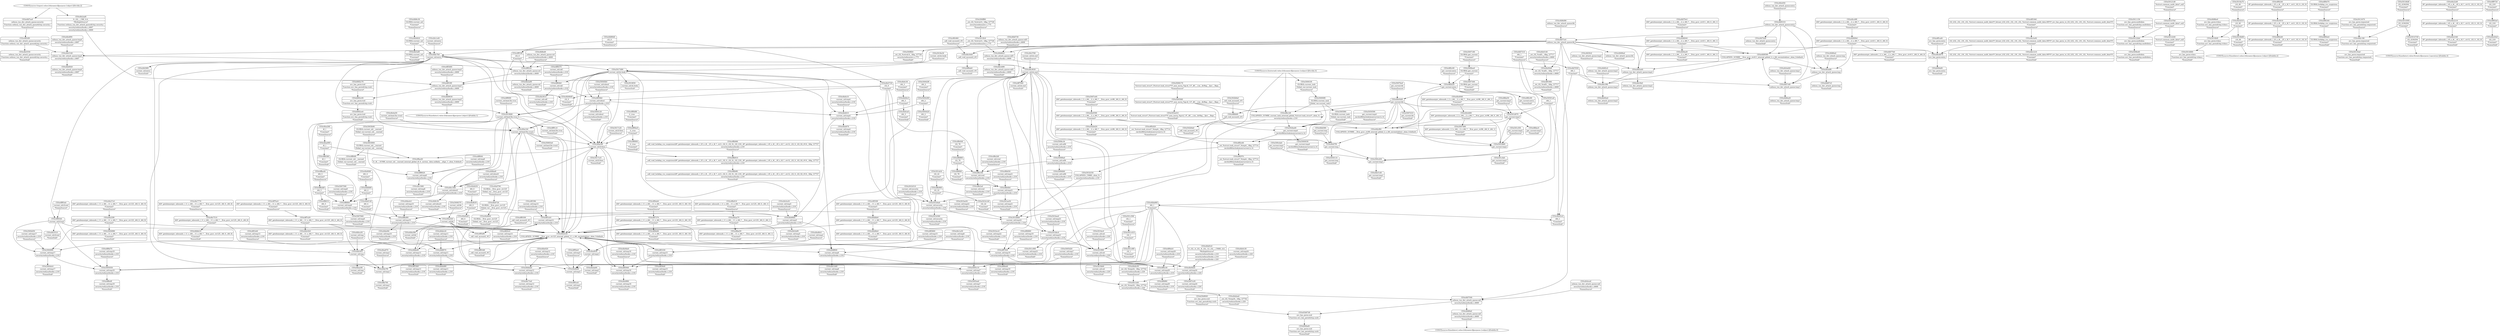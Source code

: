 digraph {
	CE0x6692ce0 [shape=record,shape=Mrecord,label="{CE0x6692ce0|avc_has_perm:tsid|Function::avc_has_perm&Arg::tsid::|*SummSink*}"]
	CE0x50147b0 [shape=record,shape=Mrecord,label="{CE0x50147b0|%struct.common_audit_data*_null|*Constant*}"]
	CE0x5006db0 [shape=record,shape=Mrecord,label="{CE0x5006db0|current_sid:call4|security/selinux/hooks.c,218|*SummSink*}"]
	CE0x4ff2e40 [shape=record,shape=Mrecord,label="{CE0x4ff2e40|_ret_%struct.task_struct*_%tmp4,_!dbg_!27714|./arch/x86/include/asm/current.h,14}"]
	CE0x5005f60 [shape=record,shape=Mrecord,label="{CE0x5005f60|GLOBAL:current_task|Global_var:current_task|*SummSink*}"]
	CE0x4fdcf60 [shape=record,shape=Mrecord,label="{CE0x4fdcf60|COLLAPSED:_GCMRE___llvm_gcov_ctr98_internal_global_2_x_i64_zeroinitializer:_elem_0:default:}"]
	CE0x4ff1660 [shape=record,shape=Mrecord,label="{CE0x4ff1660|_ret_i32_%call1,_!dbg_!27717|security/selinux/hooks.c,4669|*SummSink*}"]
	CE0x4fed8c0 [shape=record,shape=Mrecord,label="{CE0x4fed8c0|current_sid:tmp2|*SummSource*}"]
	CE0x4fe03c0 [shape=record,shape=Mrecord,label="{CE0x4fe03c0|i64_1|*Constant*|*SummSink*}"]
	CE0x4fdd6c0 [shape=record,shape=Mrecord,label="{CE0x4fdd6c0|selinux_tun_dev_attach_queue:call1|security/selinux/hooks.c,4669}"]
	CE0x5006370 [shape=record,shape=Mrecord,label="{CE0x5006370|current_sid:bb|*SummSource*}"]
	CE0x4fde020 [shape=record,shape=Mrecord,label="{CE0x4fde020|current_sid:tmp12|security/selinux/hooks.c,218|*SummSource*}"]
	CE0x4ffaa50 [shape=record,shape=Mrecord,label="{CE0x4ffaa50|i64*_getelementptr_inbounds_(_11_x_i64_,_11_x_i64_*___llvm_gcov_ctr125,_i64_0,_i64_1)|*Constant*|*SummSink*}"]
	CE0x5007480 [shape=record,shape=Mrecord,label="{CE0x5007480|i64*_getelementptr_inbounds_(_2_x_i64_,_2_x_i64_*___llvm_gcov_ctr98,_i64_0,_i64_1)|*Constant*|*SummSink*}"]
	CE0x5018fd0 [shape=record,shape=Mrecord,label="{CE0x5018fd0|current_sid:land.lhs.true}"]
	CE0x501bbc0 [shape=record,shape=Mrecord,label="{CE0x501bbc0|current_sid:tmp23|security/selinux/hooks.c,218}"]
	CE0x50121d0 [shape=record,shape=Mrecord,label="{CE0x50121d0|%struct.common_audit_data*_null|*Constant*|*SummSource*}"]
	CE0x4fe25f0 [shape=record,shape=Mrecord,label="{CE0x4fe25f0|i64*_getelementptr_inbounds_(_11_x_i64_,_11_x_i64_*___llvm_gcov_ctr125,_i64_0,_i64_9)|*Constant*}"]
	CE0x4feb870 [shape=record,shape=Mrecord,label="{CE0x4feb870|current_sid:tmp4|security/selinux/hooks.c,218|*SummSink*}"]
	CE0x4fe5720 [shape=record,shape=Mrecord,label="{CE0x4fe5720|i32_0|*Constant*}"]
	"CONST[source:0(mediator),value:2(dynamic)][purpose:{object}][SnkIdx:2]"
	CE0x4fff220 [shape=record,shape=Mrecord,label="{CE0x4fff220|selinux_tun_dev_attach_queue:sid|security/selinux/hooks.c,4669}"]
	CE0x4ff1030 [shape=record,shape=Mrecord,label="{CE0x4ff1030|current_sid:tmp15|security/selinux/hooks.c,218}"]
	CE0x4ff4f60 [shape=record,shape=Mrecord,label="{CE0x4ff4f60|current_sid:tmp20|security/selinux/hooks.c,218|*SummSink*}"]
	CE0x4ff0300 [shape=record,shape=Mrecord,label="{CE0x4ff0300|_call_void_mcount()_#3|*SummSource*}"]
	CE0x4fe1680 [shape=record,shape=Mrecord,label="{CE0x4fe1680|current_sid:tmp8|security/selinux/hooks.c,218|*SummSink*}"]
	CE0x4ff1f90 [shape=record,shape=Mrecord,label="{CE0x4ff1f90|current_sid:tmp14|security/selinux/hooks.c,218|*SummSource*}"]
	CE0x501cfa0 [shape=record,shape=Mrecord,label="{CE0x501cfa0|get_current:tmp2|*SummSink*}"]
	CE0x4ffe040 [shape=record,shape=Mrecord,label="{CE0x4ffe040|i32_78|*Constant*|*SummSource*}"]
	CE0x4ff42d0 [shape=record,shape=Mrecord,label="{CE0x4ff42d0|i8*_getelementptr_inbounds_(_25_x_i8_,_25_x_i8_*_.str3,_i32_0,_i32_0)|*Constant*|*SummSink*}"]
	CE0x501d070 [shape=record,shape=Mrecord,label="{CE0x501d070|get_current:tmp3}"]
	CE0x4ff2b20 [shape=record,shape=Mrecord,label="{CE0x4ff2b20|get_current:entry}"]
	CE0x4fe3ef0 [shape=record,shape=Mrecord,label="{CE0x4fe3ef0|GLOBAL:current_sid|*Constant*|*SummSink*}"]
	CE0x4fd9580 [shape=record,shape=Mrecord,label="{CE0x4fd9580|COLLAPSED:_GCMRE___llvm_gcov_ctr411_internal_global_2_x_i64_zeroinitializer:_elem_0:default:}"]
	CE0x4ff1b40 [shape=record,shape=Mrecord,label="{CE0x4ff1b40|current_sid:tmp13|security/selinux/hooks.c,218|*SummSource*}"]
	CE0x4ff6ef0 [shape=record,shape=Mrecord,label="{CE0x4ff6ef0|current_sid:tmp18|security/selinux/hooks.c,218|*SummSink*}"]
	CE0x4fe66b0 [shape=record,shape=Mrecord,label="{CE0x4fe66b0|current_sid:tmp5|security/selinux/hooks.c,218}"]
	CE0x4ff4240 [shape=record,shape=Mrecord,label="{CE0x4ff4240|i8*_getelementptr_inbounds_(_25_x_i8_,_25_x_i8_*_.str3,_i32_0,_i32_0)|*Constant*|*SummSource*}"]
	CE0x4ffda50 [shape=record,shape=Mrecord,label="{CE0x4ffda50|get_current:tmp3|*SummSource*}"]
	CE0x4ff44e0 [shape=record,shape=Mrecord,label="{CE0x4ff44e0|GLOBAL:lockdep_rcu_suspicious|*Constant*|*SummSink*}"]
	CE0x4ffbdd0 [shape=record,shape=Mrecord,label="{CE0x4ffbdd0|i64_5|*Constant*}"]
	CE0x4fe92a0 [shape=record,shape=Mrecord,label="{CE0x4fe92a0|selinux_tun_dev_attach_queue:tmp3|*SummSink*}"]
	CE0x5013470 [shape=record,shape=Mrecord,label="{CE0x5013470|avc_has_perm:requested|Function::avc_has_perm&Arg::requested::|*SummSource*}"]
	CE0x4ff5be0 [shape=record,shape=Mrecord,label="{CE0x4ff5be0|current_sid:tmp3|*SummSource*}"]
	CE0x501b580 [shape=record,shape=Mrecord,label="{CE0x501b580|current_sid:security|security/selinux/hooks.c,218|*SummSink*}"]
	CE0x5003b90 [shape=record,shape=Mrecord,label="{CE0x5003b90|GLOBAL:current_sid.__warned|Global_var:current_sid.__warned|*SummSource*}"]
	CE0x4fd90b0 [shape=record,shape=Mrecord,label="{CE0x4fd90b0|i64*_getelementptr_inbounds_(_2_x_i64_,_2_x_i64_*___llvm_gcov_ctr411,_i64_0,_i64_0)|*Constant*}"]
	CE0x4ff35f0 [shape=record,shape=Mrecord,label="{CE0x4ff35f0|i64*_getelementptr_inbounds_(_11_x_i64_,_11_x_i64_*___llvm_gcov_ctr125,_i64_0,_i64_8)|*Constant*|*SummSource*}"]
	CE0x4ff7370 [shape=record,shape=Mrecord,label="{CE0x4ff7370|i64*_getelementptr_inbounds_(_11_x_i64_,_11_x_i64_*___llvm_gcov_ctr125,_i64_0,_i64_10)|*Constant*}"]
	CE0x4ff4ab0 [shape=record,shape=Mrecord,label="{CE0x4ff4ab0|i64*_getelementptr_inbounds_(_11_x_i64_,_11_x_i64_*___llvm_gcov_ctr125,_i64_0,_i64_10)|*Constant*|*SummSource*}"]
	CE0x4ff3460 [shape=record,shape=Mrecord,label="{CE0x4ff3460|selinux_tun_dev_attach_queue:tmp5|security/selinux/hooks.c,4669|*SummSource*}"]
	CE0x4ff93a0 [shape=record,shape=Mrecord,label="{CE0x4ff93a0|current_sid:if.end|*SummSource*}"]
	CE0x500cda0 [shape=record,shape=Mrecord,label="{CE0x500cda0|get_current:tmp1|*SummSource*}"]
	CE0x501c6f0 [shape=record,shape=Mrecord,label="{CE0x501c6f0|i32_1|*Constant*|*SummSink*}"]
	CE0x4ffe830 [shape=record,shape=Mrecord,label="{CE0x4ffe830|current_sid:tmp21|security/selinux/hooks.c,218|*SummSource*}"]
	CE0x4ffb910 [shape=record,shape=Mrecord,label="{CE0x4ffb910|_call_void_lockdep_rcu_suspicious(i8*_getelementptr_inbounds_(_25_x_i8_,_25_x_i8_*_.str3,_i32_0,_i32_0),_i32_218,_i8*_getelementptr_inbounds_(_45_x_i8_,_45_x_i8_*_.str12,_i32_0,_i32_0))_#10,_!dbg_!27727|security/selinux/hooks.c,218}"]
	CE0x502b420 [shape=record,shape=Mrecord,label="{CE0x502b420|i64*_getelementptr_inbounds_(_2_x_i64_,_2_x_i64_*___llvm_gcov_ctr98,_i64_0,_i64_0)|*Constant*|*SummSink*}"]
	CE0x4fe7510 [shape=record,shape=Mrecord,label="{CE0x4fe7510|i64*_getelementptr_inbounds_(_11_x_i64_,_11_x_i64_*___llvm_gcov_ctr125,_i64_0,_i64_6)|*Constant*}"]
	CE0x502b9a0 [shape=record,shape=Mrecord,label="{CE0x502b9a0|_call_void_mcount()_#3|*SummSink*}"]
	CE0x500ff90 [shape=record,shape=Mrecord,label="{CE0x500ff90|_ret_i32_%retval.0,_!dbg_!27728|security/selinux/avc.c,775|*SummSource*}"]
	CE0x50146d0 [shape=record,shape=Mrecord,label="{CE0x50146d0|i32_4194304|*Constant*|*SummSource*}"]
	CE0x4fe6140 [shape=record,shape=Mrecord,label="{CE0x4fe6140|i64_4|*Constant*|*SummSink*}"]
	CE0x4ff4dc0 [shape=record,shape=Mrecord,label="{CE0x4ff4dc0|current_sid:tmp20|security/selinux/hooks.c,218|*SummSource*}"]
	CE0x4fdc9c0 [shape=record,shape=Mrecord,label="{CE0x4fdc9c0|current_sid:tmp}"]
	CE0x4fdedc0 [shape=record,shape=Mrecord,label="{CE0x4fdedc0|current_sid:tmp10|security/selinux/hooks.c,218|*SummSource*}"]
	CE0x500cd30 [shape=record,shape=Mrecord,label="{CE0x500cd30|get_current:tmp1}"]
	CE0x501c060 [shape=record,shape=Mrecord,label="{CE0x501c060|current_sid:tmp23|security/selinux/hooks.c,218|*SummSink*}"]
	CE0x4ff24f0 [shape=record,shape=Mrecord,label="{CE0x4ff24f0|selinux_tun_dev_attach_queue:security|Function::selinux_tun_dev_attach_queue&Arg::security::}"]
	CE0x4ffe3a0 [shape=record,shape=Mrecord,label="{CE0x4ffe3a0|current_sid:cred|security/selinux/hooks.c,218|*SummSink*}"]
	CE0x6f4fad0 [shape=record,shape=Mrecord,label="{CE0x6f4fad0|avc_has_perm:ssid|Function::avc_has_perm&Arg::ssid::|*SummSink*}"]
	CE0x4fd4a20 [shape=record,shape=Mrecord,label="{CE0x4fd4a20|i64*_getelementptr_inbounds_(_2_x_i64_,_2_x_i64_*___llvm_gcov_ctr411,_i64_0,_i64_1)|*Constant*|*SummSink*}"]
	CE0x4fe3630 [shape=record,shape=Mrecord,label="{CE0x4fe3630|current_sid:do.end}"]
	CE0x501afc0 [shape=record,shape=Mrecord,label="{CE0x501afc0|i32_22|*Constant*|*SummSource*}"]
	CE0x4ffbf10 [shape=record,shape=Mrecord,label="{CE0x4ffbf10|i64_5|*Constant*|*SummSink*}"]
	CE0x4ff1a40 [shape=record,shape=Mrecord,label="{CE0x4ff1a40|avc_has_perm:entry|*SummSource*}"]
	CE0x4fd7ee0 [shape=record,shape=Mrecord,label="{CE0x4fd7ee0|selinux_tun_dev_attach_queue:security|Function::selinux_tun_dev_attach_queue&Arg::security::|*SummSource*}"]
	CE0x4fcbca0 [shape=record,shape=Mrecord,label="{CE0x4fcbca0|selinux_tun_dev_attach_queue:call|security/selinux/hooks.c,4669|*SummSource*}"]
	CE0x4ffe960 [shape=record,shape=Mrecord,label="{CE0x4ffe960|i32_22|*Constant*}"]
	CE0x4fe1e40 [shape=record,shape=Mrecord,label="{CE0x4fe1e40|current_sid:entry|*SummSource*}"]
	CE0x500fe40 [shape=record,shape=Mrecord,label="{CE0x500fe40|avc_has_perm:auditdata|Function::avc_has_perm&Arg::auditdata::|*SummSink*}"]
	CE0x5004980 [shape=record,shape=Mrecord,label="{CE0x5004980|i64*_getelementptr_inbounds_(_11_x_i64_,_11_x_i64_*___llvm_gcov_ctr125,_i64_0,_i64_9)|*Constant*|*SummSink*}"]
	CE0x4fdfad0 [shape=record,shape=Mrecord,label="{CE0x4fdfad0|current_sid:tobool1|security/selinux/hooks.c,218|*SummSource*}"]
	CE0x501b8d0 [shape=record,shape=Mrecord,label="{CE0x501b8d0|current_sid:tmp22|security/selinux/hooks.c,218}"]
	CE0x5007660 [shape=record,shape=Mrecord,label="{CE0x5007660|current_sid:tmp9|security/selinux/hooks.c,218|*SummSink*}"]
	CE0x501c410 [shape=record,shape=Mrecord,label="{CE0x501c410|i32_1|*Constant*}"]
	CE0x4fd5310 [shape=record,shape=Mrecord,label="{CE0x4fd5310|selinux_tun_dev_attach_queue:entry}"]
	CE0x5004dc0 [shape=record,shape=Mrecord,label="{CE0x5004dc0|current_sid:tmp17|security/selinux/hooks.c,218|*SummSink*}"]
	CE0x4ff1dc0 [shape=record,shape=Mrecord,label="{CE0x4ff1dc0|current_sid:tmp14|security/selinux/hooks.c,218}"]
	CE0x63b87d0 [shape=record,shape=Mrecord,label="{CE0x63b87d0|avc_has_perm:ssid|Function::avc_has_perm&Arg::ssid::}"]
	CE0x4ff7940 [shape=record,shape=Mrecord,label="{CE0x4ff7940|current_sid:do.end|*SummSink*}"]
	CE0x4fe5d10 [shape=record,shape=Mrecord,label="{CE0x4fe5d10|i16_49|*Constant*}"]
	CE0x50135a0 [shape=record,shape=Mrecord,label="{CE0x50135a0|avc_has_perm:requested|Function::avc_has_perm&Arg::requested::|*SummSink*}"]
	CE0x501ae50 [shape=record,shape=Mrecord,label="{CE0x501ae50|current_sid:tmp21|security/selinux/hooks.c,218|*SummSink*}"]
	CE0x4fda1b0 [shape=record,shape=Mrecord,label="{CE0x4fda1b0|current_sid:land.lhs.true2}"]
	CE0x4fe7770 [shape=record,shape=Mrecord,label="{CE0x4fe7770|i64*_getelementptr_inbounds_(_11_x_i64_,_11_x_i64_*___llvm_gcov_ctr125,_i64_0,_i64_6)|*Constant*|*SummSource*}"]
	CE0x4feda90 [shape=record,shape=Mrecord,label="{CE0x4feda90|current_sid:tmp2|*SummSink*}"]
	CE0x4fefbc0 [shape=record,shape=Mrecord,label="{CE0x4fefbc0|i64_3|*Constant*}"]
	CE0x4ff03d0 [shape=record,shape=Mrecord,label="{CE0x4ff03d0|_call_void_mcount()_#3|*SummSink*}"]
	CE0x4fd8be0 [shape=record,shape=Mrecord,label="{CE0x4fd8be0|avc_has_perm:tclass|Function::avc_has_perm&Arg::tclass::|*SummSource*}"]
	CE0x4fdbef0 [shape=record,shape=Mrecord,label="{CE0x4fdbef0|current_sid:tmp13|security/selinux/hooks.c,218}"]
	CE0x4fe64d0 [shape=record,shape=Mrecord,label="{CE0x4fe64d0|i64_0|*Constant*|*SummSink*}"]
	CE0x5007d10 [shape=record,shape=Mrecord,label="{CE0x5007d10|get_current:bb|*SummSink*}"]
	CE0x4fe6e30 [shape=record,shape=Mrecord,label="{CE0x4fe6e30|_ret_i32_%tmp24,_!dbg_!27742|security/selinux/hooks.c,220|*SummSource*}"]
	CE0x4fd6040 [shape=record,shape=Mrecord,label="{CE0x4fd6040|i64*_getelementptr_inbounds_(_2_x_i64_,_2_x_i64_*___llvm_gcov_ctr411,_i64_0,_i64_1)|*Constant*}"]
	CE0x4fda860 [shape=record,shape=Mrecord,label="{CE0x4fda860|i64_1|*Constant*}"]
	CE0x4ff1940 [shape=record,shape=Mrecord,label="{CE0x4ff1940|i32_(i32,_i32,_i16,_i32,_%struct.common_audit_data*)*_bitcast_(i32_(i32,_i32,_i16,_i32,_%struct.common_audit_data.495*)*_avc_has_perm_to_i32_(i32,_i32,_i16,_i32,_%struct.common_audit_data*)*)|*Constant*|*SummSource*}"]
	CE0x5006c30 [shape=record,shape=Mrecord,label="{CE0x5006c30|current_sid:call4|security/selinux/hooks.c,218|*SummSource*}"]
	CE0x4fe9de0 [shape=record,shape=Mrecord,label="{CE0x4fe9de0|current_sid:tmp16|security/selinux/hooks.c,218|*SummSource*}"]
	CE0x4feaa70 [shape=record,shape=Mrecord,label="{CE0x4feaa70|i64*_getelementptr_inbounds_(_11_x_i64_,_11_x_i64_*___llvm_gcov_ctr125,_i64_0,_i64_1)|*Constant*}"]
	CE0x4fe2340 [shape=record,shape=Mrecord,label="{CE0x4fe2340|i8*_getelementptr_inbounds_(_45_x_i8_,_45_x_i8_*_.str12,_i32_0,_i32_0)|*Constant*|*SummSink*}"]
	CE0x4fe2a60 [shape=record,shape=Mrecord,label="{CE0x4fe2a60|selinux_tun_dev_attach_queue:sid|security/selinux/hooks.c,4669|*SummSink*}"]
	CE0x4fe4f00 [shape=record,shape=Mrecord,label="{CE0x4fe4f00|selinux_tun_dev_attach_queue:tmp4|security/selinux/hooks.c,4667|*SummSource*}"]
	CE0x4fd48d0 [shape=record,shape=Mrecord,label="{CE0x4fd48d0|i32_0|*Constant*|*SummSink*}"]
	CE0x4ff7020 [shape=record,shape=Mrecord,label="{CE0x4ff7020|current_sid:tmp19|security/selinux/hooks.c,218}"]
	CE0x5050110 [shape=record,shape=Mrecord,label="{CE0x5050110|get_current:tmp|*SummSink*}"]
	CE0x4ff92b0 [shape=record,shape=Mrecord,label="{CE0x4ff92b0|current_sid:if.end}"]
	CE0x4ffe6b0 [shape=record,shape=Mrecord,label="{CE0x4ffe6b0|current_sid:tmp21|security/selinux/hooks.c,218}"]
	CE0x4ff2c00 [shape=record,shape=Mrecord,label="{CE0x4ff2c00|get_current:entry|*SummSource*}"]
	CE0x4fe22d0 [shape=record,shape=Mrecord,label="{CE0x4fe22d0|i8*_getelementptr_inbounds_(_45_x_i8_,_45_x_i8_*_.str12,_i32_0,_i32_0)|*Constant*|*SummSource*}"]
	CE0x4ff5df0 [shape=record,shape=Mrecord,label="{CE0x4ff5df0|_call_void_mcount()_#3}"]
	CE0x501b330 [shape=record,shape=Mrecord,label="{CE0x501b330|COLLAPSED:_CMRE:_elem_0::|security/selinux/hooks.c,218}"]
	CE0x4fe9f60 [shape=record,shape=Mrecord,label="{CE0x4fe9f60|current_sid:tmp16|security/selinux/hooks.c,218|*SummSink*}"]
	CE0x5017d90 [shape=record,shape=Mrecord,label="{CE0x5017d90|current_sid:do.body}"]
	CE0x5007300 [shape=record,shape=Mrecord,label="{CE0x5007300|GLOBAL:get_current|*Constant*|*SummSink*}"]
	CE0x502b8a0 [shape=record,shape=Mrecord,label="{CE0x502b8a0|_call_void_mcount()_#3|*SummSource*}"]
	CE0x4fe20e0 [shape=record,shape=Mrecord,label="{CE0x4fe20e0|i32_218|*Constant*|*SummSink*}"]
	CE0x4ff4860 [shape=record,shape=Mrecord,label="{CE0x4ff4860|current_sid:tmp19|security/selinux/hooks.c,218|*SummSource*}"]
	CE0x50000f0 [shape=record,shape=Mrecord,label="{CE0x50000f0|GLOBAL:current_task|Global_var:current_task}"]
	CE0x5000030 [shape=record,shape=Mrecord,label="{CE0x5000030|get_current:tmp4|./arch/x86/include/asm/current.h,14|*SummSink*}"]
	CE0x5004420 [shape=record,shape=Mrecord,label="{CE0x5004420|i64_2|*Constant*|*SummSink*}"]
	CE0x4fea260 [shape=record,shape=Mrecord,label="{CE0x4fea260|i8_1|*Constant*|*SummSource*}"]
	CE0x4ffb980 [shape=record,shape=Mrecord,label="{CE0x4ffb980|_call_void_lockdep_rcu_suspicious(i8*_getelementptr_inbounds_(_25_x_i8_,_25_x_i8_*_.str3,_i32_0,_i32_0),_i32_218,_i8*_getelementptr_inbounds_(_45_x_i8_,_45_x_i8_*_.str12,_i32_0,_i32_0))_#10,_!dbg_!27727|security/selinux/hooks.c,218|*SummSource*}"]
	CE0x4ffe1d0 [shape=record,shape=Mrecord,label="{CE0x4ffe1d0|COLLAPSED:_GCMRE_current_task_external_global_%struct.task_struct*:_elem_0::|security/selinux/hooks.c,218}"]
	CE0x4ff7bc0 [shape=record,shape=Mrecord,label="{CE0x4ff7bc0|i64*_getelementptr_inbounds_(_11_x_i64_,_11_x_i64_*___llvm_gcov_ctr125,_i64_0,_i64_0)|*Constant*|*SummSource*}"]
	CE0x4fd99a0 [shape=record,shape=Mrecord,label="{CE0x4fd99a0|selinux_tun_dev_attach_queue:bb|*SummSink*}"]
	CE0x5005d20 [shape=record,shape=Mrecord,label="{CE0x5005d20|current_sid:tmp7|security/selinux/hooks.c,218|*SummSource*}"]
	CE0x4fd7c80 [shape=record,shape=Mrecord,label="{CE0x4fd7c80|selinux_tun_dev_attach_queue:tmp1}"]
	CE0x4fe04d0 [shape=record,shape=Mrecord,label="{CE0x4fe04d0|get_current:bb}"]
	CE0x4fff180 [shape=record,shape=Mrecord,label="{CE0x4fff180|i32_0|*Constant*}"]
	CE0x4fe6920 [shape=record,shape=Mrecord,label="{CE0x4fe6920|selinux_tun_dev_attach_queue:tmp4|security/selinux/hooks.c,4667|*SummSink*}"]
	CE0x6692c00 [shape=record,shape=Mrecord,label="{CE0x6692c00|avc_has_perm:tsid|Function::avc_has_perm&Arg::tsid::}"]
	CE0x4fe0c30 [shape=record,shape=Mrecord,label="{CE0x4fe0c30|current_sid:tmp24|security/selinux/hooks.c,220|*SummSource*}"]
	CE0x4fe1a30 [shape=record,shape=Mrecord,label="{CE0x4fe1a30|current_sid:tmp6|security/selinux/hooks.c,218|*SummSource*}"]
	CE0x4fe3440 [shape=record,shape=Mrecord,label="{CE0x4fe3440|_call_void_mcount()_#3}"]
	CE0x5004120 [shape=record,shape=Mrecord,label="{CE0x5004120|current_sid:tobool|security/selinux/hooks.c,218|*SummSink*}"]
	CE0x4febb50 [shape=record,shape=Mrecord,label="{CE0x4febb50|i64_0|*Constant*|*SummSource*}"]
	"CONST[source:1(input),value:2(dynamic)][purpose:{object}][SrcIdx:2]"
	CE0x4ff4b60 [shape=record,shape=Mrecord,label="{CE0x4ff4b60|i64*_getelementptr_inbounds_(_11_x_i64_,_11_x_i64_*___llvm_gcov_ctr125,_i64_0,_i64_10)|*Constant*|*SummSink*}"]
	CE0x5005050 [shape=record,shape=Mrecord,label="{CE0x5005050|current_sid:tmp18|security/selinux/hooks.c,218}"]
	CE0x4fe0b40 [shape=record,shape=Mrecord,label="{CE0x4fe0b40|current_sid:tmp24|security/selinux/hooks.c,220}"]
	CE0x6f4fa60 [shape=record,shape=Mrecord,label="{CE0x6f4fa60|avc_has_perm:entry|*SummSink*}"]
	CE0x5005c10 [shape=record,shape=Mrecord,label="{CE0x5005c10|current_sid:tmp7|security/selinux/hooks.c,218}"]
	CE0x5007590 [shape=record,shape=Mrecord,label="{CE0x5007590|current_sid:tmp9|security/selinux/hooks.c,218|*SummSource*}"]
	CE0x4fcbdf0 [shape=record,shape=Mrecord,label="{CE0x4fcbdf0|selinux_tun_dev_attach_queue:tmp}"]
	CE0x4ff4c40 [shape=record,shape=Mrecord,label="{CE0x4ff4c40|current_sid:tmp20|security/selinux/hooks.c,218}"]
	CE0x4fd7310 [shape=record,shape=Mrecord,label="{CE0x4fd7310|i64_1|*Constant*|*SummSource*}"]
	CE0x4ff84f0 [shape=record,shape=Mrecord,label="{CE0x4ff84f0|GLOBAL:current_sid.__warned|Global_var:current_sid.__warned|*SummSink*}"]
	CE0x502ba40 [shape=record,shape=Mrecord,label="{CE0x502ba40|get_current:tmp4|./arch/x86/include/asm/current.h,14}"]
	CE0x4ff6d70 [shape=record,shape=Mrecord,label="{CE0x4ff6d70|current_sid:tmp18|security/selinux/hooks.c,218|*SummSource*}"]
	CE0x4fe3fa0 [shape=record,shape=Mrecord,label="{CE0x4fe3fa0|selinux_tun_dev_attach_queue:tmp2|*SummSink*}"]
	CE0x501cf30 [shape=record,shape=Mrecord,label="{CE0x501cf30|get_current:tmp2|*SummSource*}"]
	CE0x50069a0 [shape=record,shape=Mrecord,label="{CE0x50069a0|current_sid:call4|security/selinux/hooks.c,218}"]
	"CONST[source:0(mediator),value:2(dynamic)][purpose:{object}][SnkIdx:1]"
	CE0x5014660 [shape=record,shape=Mrecord,label="{CE0x5014660|avc_has_perm:tclass|Function::avc_has_perm&Arg::tclass::|*SummSink*}"]
	CE0x5006ee0 [shape=record,shape=Mrecord,label="{CE0x5006ee0|GLOBAL:get_current|*Constant*}"]
	CE0x4fd80e0 [shape=record,shape=Mrecord,label="{CE0x4fd80e0|selinux_tun_dev_attach_queue:tmp|*SummSource*}"]
	CE0x5007180 [shape=record,shape=Mrecord,label="{CE0x5007180|GLOBAL:get_current|*Constant*|*SummSource*}"]
	CE0x4ffdac0 [shape=record,shape=Mrecord,label="{CE0x4ffdac0|get_current:tmp3|*SummSink*}"]
	CE0x4fdc650 [shape=record,shape=Mrecord,label="{CE0x4fdc650|selinux_tun_dev_attach_queue:entry|*SummSource*}"]
	CE0x4ff1bb0 [shape=record,shape=Mrecord,label="{CE0x4ff1bb0|current_sid:tmp13|security/selinux/hooks.c,218|*SummSink*}"]
	CE0x4ff2c90 [shape=record,shape=Mrecord,label="{CE0x4ff2c90|get_current:entry|*SummSink*}"]
	CE0x4fe51d0 [shape=record,shape=Mrecord,label="{CE0x4fe51d0|get_current:tmp1|*SummSink*}"]
	CE0x4fdc7b0 [shape=record,shape=Mrecord,label="{CE0x4fdc7b0|current_sid:entry}"]
	CE0x4fdef40 [shape=record,shape=Mrecord,label="{CE0x4fdef40|current_sid:tmp10|security/selinux/hooks.c,218|*SummSink*}"]
	CE0x4fe1eb0 [shape=record,shape=Mrecord,label="{CE0x4fe1eb0|_ret_i32_%tmp24,_!dbg_!27742|security/selinux/hooks.c,220}"]
	CE0x4fd38f0 [shape=record,shape=Mrecord,label="{CE0x4fd38f0|current_sid:entry|*SummSink*}"]
	CE0x4fe3d90 [shape=record,shape=Mrecord,label="{CE0x4fe3d90|selinux_tun_dev_attach_queue:call1|security/selinux/hooks.c,4669|*SummSink*}"]
	CE0x4ffdfd0 [shape=record,shape=Mrecord,label="{CE0x4ffdfd0|i32_78|*Constant*|*SummSink*}"]
	CE0x50049f0 [shape=record,shape=Mrecord,label="{CE0x50049f0|current_sid:tmp17|security/selinux/hooks.c,218}"]
	CE0x4fff000 [shape=record,shape=Mrecord,label="{CE0x4fff000|current_sid:tmp8|security/selinux/hooks.c,218|*SummSource*}"]
	CE0x4fd79c0 [shape=record,shape=Mrecord,label="{CE0x4fd79c0|i64*_getelementptr_inbounds_(_2_x_i64_,_2_x_i64_*___llvm_gcov_ctr411,_i64_0,_i64_1)|*Constant*|*SummSource*}"]
	CE0x63b8840 [shape=record,shape=Mrecord,label="{CE0x63b8840|avc_has_perm:ssid|Function::avc_has_perm&Arg::ssid::|*SummSource*}"]
	CE0x4fda2b0 [shape=record,shape=Mrecord,label="{CE0x4fda2b0|current_sid:bb}"]
	CE0x5007e40 [shape=record,shape=Mrecord,label="{CE0x5007e40|i64*_getelementptr_inbounds_(_2_x_i64_,_2_x_i64_*___llvm_gcov_ctr98,_i64_0,_i64_0)|*Constant*|*SummSource*}"]
	CE0x4fefe10 [shape=record,shape=Mrecord,label="{CE0x4fefe10|current_sid:tmp4|security/selinux/hooks.c,218|*SummSource*}"]
	CE0x5016b80 [shape=record,shape=Mrecord,label="{CE0x5016b80|i16_49|*Constant*|*SummSink*}"]
	CE0x4ff59b0 [shape=record,shape=Mrecord,label="{CE0x4ff59b0|current_sid:tobool|security/selinux/hooks.c,218}"]
	CE0x4fdf070 [shape=record,shape=Mrecord,label="{CE0x4fdf070|current_sid:tmp11|security/selinux/hooks.c,218}"]
	CE0x4fe1210 [shape=record,shape=Mrecord,label="{CE0x4fe1210|i32_(i32,_i32,_i16,_i32,_%struct.common_audit_data*)*_bitcast_(i32_(i32,_i32,_i16,_i32,_%struct.common_audit_data.495*)*_avc_has_perm_to_i32_(i32,_i32,_i16,_i32,_%struct.common_audit_data*)*)|*Constant*|*SummSink*}"]
	CE0x4ffe160 [shape=record,shape=Mrecord,label="{CE0x4ffe160|current_sid:cred|security/selinux/hooks.c,218}"]
	CE0x50501a0 [shape=record,shape=Mrecord,label="{CE0x50501a0|i64_1|*Constant*}"]
	CE0x501bee0 [shape=record,shape=Mrecord,label="{CE0x501bee0|current_sid:tmp23|security/selinux/hooks.c,218|*SummSource*}"]
	CE0x50122b0 [shape=record,shape=Mrecord,label="{CE0x50122b0|avc_has_perm:auditdata|Function::avc_has_perm&Arg::auditdata::}"]
	CE0x4ffbe40 [shape=record,shape=Mrecord,label="{CE0x4ffbe40|i64_5|*Constant*|*SummSource*}"]
	CE0x4fe73e0 [shape=record,shape=Mrecord,label="{CE0x4fe73e0|current_sid:tmp12|security/selinux/hooks.c,218|*SummSink*}"]
	CE0x4fd3a40 [shape=record,shape=Mrecord,label="{CE0x4fd3a40|selinux_tun_dev_attach_queue:tmp2}"]
	CE0x5050590 [shape=record,shape=Mrecord,label="{CE0x5050590|get_current:tmp4|./arch/x86/include/asm/current.h,14|*SummSource*}"]
	CE0x5018f30 [shape=record,shape=Mrecord,label="{CE0x5018f30|current_sid:do.body|*SummSink*}"]
	CE0x4fefb50 [shape=record,shape=Mrecord,label="{CE0x4fefb50|i64_0|*Constant*}"]
	CE0x4ffee40 [shape=record,shape=Mrecord,label="{CE0x4ffee40|0:_i8,_:_GCMR_current_sid.__warned_internal_global_i8_0,_section_.data.unlikely_,_align_1:_elem_0:default:}"]
	CE0x4fd77b0 [shape=record,shape=Mrecord,label="{CE0x4fd77b0|i64*_getelementptr_inbounds_(_2_x_i64_,_2_x_i64_*___llvm_gcov_ctr411,_i64_0,_i64_0)|*Constant*|*SummSink*}"]
	CE0x4fe4a50 [shape=record,shape=Mrecord,label="{CE0x4fe4a50|current_sid:land.lhs.true2|*SummSource*}"]
	CE0x4fe5550 [shape=record,shape=Mrecord,label="{CE0x4fe5550|selinux_tun_dev_attach_queue:security|Function::selinux_tun_dev_attach_queue&Arg::security::|*SummSink*}"]
	CE0x4fd4820 [shape=record,shape=Mrecord,label="{CE0x4fd4820|GLOBAL:current_sid|*Constant*}"]
	CE0x5053b80 [shape=record,shape=Mrecord,label="{CE0x5053b80|get_current:tmp2}"]
	CE0x4fd3fc0 [shape=record,shape=Mrecord,label="{CE0x4fd3fc0|selinux_tun_dev_attach_queue:tmp2|*SummSource*}"]
	CE0x5004280 [shape=record,shape=Mrecord,label="{CE0x5004280|i64_2|*Constant*}"]
	CE0x4fedb90 [shape=record,shape=Mrecord,label="{CE0x4fedb90|current_sid:tmp3}"]
	CE0x4ffdf60 [shape=record,shape=Mrecord,label="{CE0x4ffdf60|i32_78|*Constant*}"]
	CE0x4ff64b0 [shape=record,shape=Mrecord,label="{CE0x4ff64b0|current_sid:call|security/selinux/hooks.c,218}"]
	CE0x50042f0 [shape=record,shape=Mrecord,label="{CE0x50042f0|i64_2|*Constant*|*SummSource*}"]
	CE0x4ffdb80 [shape=record,shape=Mrecord,label="{CE0x4ffdb80|_call_void_mcount()_#3}"]
	CE0x4fe27c0 [shape=record,shape=Mrecord,label="{CE0x4fe27c0|i64*_getelementptr_inbounds_(_11_x_i64_,_11_x_i64_*___llvm_gcov_ctr125,_i64_0,_i64_9)|*Constant*|*SummSource*}"]
	CE0x4fdbb10 [shape=record,shape=Mrecord,label="{CE0x4fdbb10|i64*_getelementptr_inbounds_(_11_x_i64_,_11_x_i64_*___llvm_gcov_ctr125,_i64_0,_i64_6)|*Constant*|*SummSink*}"]
	CE0x4ffe2d0 [shape=record,shape=Mrecord,label="{CE0x4ffe2d0|current_sid:cred|security/selinux/hooks.c,218|*SummSource*}"]
	CE0x5011150 [shape=record,shape=Mrecord,label="{CE0x5011150|avc_has_perm:auditdata|Function::avc_has_perm&Arg::auditdata::|*SummSource*}"]
	CE0x4fe00d0 [shape=record,shape=Mrecord,label="{CE0x4fe00d0|_ret_i32_%call1,_!dbg_!27717|security/selinux/hooks.c,4669}"]
	CE0x5017c20 [shape=record,shape=Mrecord,label="{CE0x5017c20|current_sid:if.then|*SummSource*}"]
	CE0x4fdfc50 [shape=record,shape=Mrecord,label="{CE0x4fdfc50|current_sid:tobool1|security/selinux/hooks.c,218|*SummSink*}"]
	CE0x4fe6600 [shape=record,shape=Mrecord,label="{CE0x4fe6600|GLOBAL:__llvm_gcov_ctr125|Global_var:__llvm_gcov_ctr125|*SummSink*}"]
	CE0x501b140 [shape=record,shape=Mrecord,label="{CE0x501b140|i32_22|*Constant*|*SummSink*}"]
	CE0x4fe3010 [shape=record,shape=Mrecord,label="{CE0x4fe3010|i8*_getelementptr_inbounds_(_25_x_i8_,_25_x_i8_*_.str3,_i32_0,_i32_0)|*Constant*}"]
	CE0x4fd73c0 [shape=record,shape=Mrecord,label="{CE0x4fd73c0|selinux_tun_dev_attach_queue:bb}"]
	CE0x4fea090 [shape=record,shape=Mrecord,label="{CE0x4fea090|i8_1|*Constant*}"]
	CE0x4fddbb0 [shape=record,shape=Mrecord,label="{CE0x4fddbb0|i64*_getelementptr_inbounds_(_11_x_i64_,_11_x_i64_*___llvm_gcov_ctr125,_i64_0,_i64_8)|*Constant*}"]
	CE0x501ba50 [shape=record,shape=Mrecord,label="{CE0x501ba50|current_sid:tmp22|security/selinux/hooks.c,218|*SummSource*}"]
	CE0x4fdd5c0 [shape=record,shape=Mrecord,label="{CE0x4fdd5c0|0:_i32,_4:_i32,_8:_i32,_12:_i32,_:_CMRE_4,8_|*MultipleSource*|security/selinux/hooks.c,218|security/selinux/hooks.c,218|security/selinux/hooks.c,220}"]
	CE0x4ff20c0 [shape=record,shape=Mrecord,label="{CE0x4ff20c0|current_sid:tmp14|security/selinux/hooks.c,218|*SummSink*}"]
	CE0x4fea970 [shape=record,shape=Mrecord,label="{CE0x4fea970|current_sid:tmp1|*SummSource*}"]
	"CONST[source:0(mediator),value:2(dynamic)][purpose:{subject}][SnkIdx:0]"
	CE0x4ffbfb0 [shape=record,shape=Mrecord,label="{CE0x4ffbfb0|current_sid:tmp9|security/selinux/hooks.c,218}"]
	CE0x4fe4d60 [shape=record,shape=Mrecord,label="{CE0x4fe4d60|i64*_getelementptr_inbounds_(_2_x_i64_,_2_x_i64_*___llvm_gcov_ctr98,_i64_0,_i64_1)|*Constant*}"]
	CE0x5007be0 [shape=record,shape=Mrecord,label="{CE0x5007be0|get_current:bb|*SummSource*}"]
	CE0x4fda380 [shape=record,shape=Mrecord,label="{CE0x4fda380|current_sid:bb|*SummSink*}"]
	CE0x4fe5610 [shape=record,shape=Mrecord,label="{CE0x4fe5610|current_sid:call|security/selinux/hooks.c,218|*SummSink*}"]
	CE0x50040b0 [shape=record,shape=Mrecord,label="{CE0x50040b0|current_sid:tobool|security/selinux/hooks.c,218|*SummSource*}"]
	CE0x4fe2ad0 [shape=record,shape=Mrecord,label="{CE0x4fe2ad0|0:_i32,_:_CRE_0,4_|*MultipleSource*|Function::selinux_tun_dev_attach_queue&Arg::security::|security/selinux/hooks.c,4667|security/selinux/hooks.c,4669}"]
	CE0x4fddc20 [shape=record,shape=Mrecord,label="{CE0x4fddc20|current_sid:tmp11|security/selinux/hooks.c,218|*SummSource*}"]
	CE0x50063e0 [shape=record,shape=Mrecord,label="{CE0x50063e0|current_sid:land.lhs.true2|*SummSink*}"]
	CE0x4ff2d20 [shape=record,shape=Mrecord,label="{CE0x4ff2d20|_ret_%struct.task_struct*_%tmp4,_!dbg_!27714|./arch/x86/include/asm/current.h,14|*SummSource*}"]
	CE0x4fdd8e0 [shape=record,shape=Mrecord,label="{CE0x4fdd8e0|i64*_getelementptr_inbounds_(_11_x_i64_,_11_x_i64_*___llvm_gcov_ctr125,_i64_0,_i64_8)|*Constant*|*SummSink*}"]
	CE0x5010fc0 [shape=record,shape=Mrecord,label="{CE0x5010fc0|_ret_i32_%retval.0,_!dbg_!27728|security/selinux/avc.c,775}"]
	CE0x4fe0140 [shape=record,shape=Mrecord,label="{CE0x4fe0140|_ret_i32_%call1,_!dbg_!27717|security/selinux/hooks.c,4669|*SummSource*}"]
	CE0x4ff0f00 [shape=record,shape=Mrecord,label="{CE0x4ff0f00|i1_true|*Constant*|*SummSink*}"]
	CE0x501c590 [shape=record,shape=Mrecord,label="{CE0x501c590|i32_1|*Constant*|*SummSource*}"]
	CE0x4fe6720 [shape=record,shape=Mrecord,label="{CE0x4fe6720|GLOBAL:__llvm_gcov_ctr125|Global_var:__llvm_gcov_ctr125}"]
	CE0x4fdc920 [shape=record,shape=Mrecord,label="{CE0x4fdc920|i64*_getelementptr_inbounds_(_11_x_i64_,_11_x_i64_*___llvm_gcov_ctr125,_i64_0,_i64_0)|*Constant*|*SummSink*}"]
	CE0x4ff5ce0 [shape=record,shape=Mrecord,label="{CE0x4ff5ce0|current_sid:tmp3|*SummSink*}"]
	CE0x4fefca0 [shape=record,shape=Mrecord,label="{CE0x4fefca0|i64_3|*Constant*|*SummSink*}"]
	CE0x4fe3510 [shape=record,shape=Mrecord,label="{CE0x4fe3510|current_sid:if.end|*SummSink*}"]
	CE0x4fda3f0 [shape=record,shape=Mrecord,label="{CE0x4fda3f0|current_sid:if.then}"]
	CE0x4fd7500 [shape=record,shape=Mrecord,label="{CE0x4fd7500|selinux_tun_dev_attach_queue:call|security/selinux/hooks.c,4669}"]
	CE0x50001f0 [shape=record,shape=Mrecord,label="{CE0x50001f0|GLOBAL:current_task|Global_var:current_task|*SummSource*}"]
	CE0x4ff90f0 [shape=record,shape=Mrecord,label="{CE0x4ff90f0|current_sid:land.lhs.true|*SummSource*}"]
	CE0x4fe5160 [shape=record,shape=Mrecord,label="{CE0x4fe5160|selinux_tun_dev_attach_queue:tmp4|security/selinux/hooks.c,4667}"]
	CE0x4fe6060 [shape=record,shape=Mrecord,label="{CE0x4fe6060|i64_4|*Constant*|*SummSource*}"]
	"CONST[source:2(external),value:2(dynamic)][purpose:{subject}][SrcIdx:3]"
	CE0x4fd87c0 [shape=record,shape=Mrecord,label="{CE0x4fd87c0|selinux_tun_dev_attach_queue:tmp|*SummSink*}"]
	CE0x4fe1580 [shape=record,shape=Mrecord,label="{CE0x4fe1580|current_sid:tobool1|security/selinux/hooks.c,218}"]
	CE0x6692c70 [shape=record,shape=Mrecord,label="{CE0x6692c70|avc_has_perm:tsid|Function::avc_has_perm&Arg::tsid::|*SummSource*}"]
	CE0x4fda7f0 [shape=record,shape=Mrecord,label="{CE0x4fda7f0|current_sid:tmp1}"]
	CE0x4fe1dd0 [shape=record,shape=Mrecord,label="{CE0x4fe1dd0|current_sid:tmp6|security/selinux/hooks.c,218|*SummSink*}"]
	CE0x501fac0 [shape=record,shape=Mrecord,label="{CE0x501fac0|current_sid:sid|security/selinux/hooks.c,220|*SummSource*}"]
	CE0x4fdf2c0 [shape=record,shape=Mrecord,label="{CE0x4fdf2c0|selinux_tun_dev_attach_queue:tmp3|*SummSource*}"]
	CE0x4fe6ea0 [shape=record,shape=Mrecord,label="{CE0x4fe6ea0|_ret_i32_%tmp24,_!dbg_!27742|security/selinux/hooks.c,220|*SummSink*}"]
	CE0x4ff4470 [shape=record,shape=Mrecord,label="{CE0x4ff4470|GLOBAL:lockdep_rcu_suspicious|*Constant*|*SummSource*}"]
	CE0x501fb60 [shape=record,shape=Mrecord,label="{CE0x501fb60|current_sid:sid|security/selinux/hooks.c,220|*SummSink*}"]
	CE0x4ff33f0 [shape=record,shape=Mrecord,label="{CE0x4ff33f0|selinux_tun_dev_attach_queue:tmp5|security/selinux/hooks.c,4669}"]
	CE0x4fe3780 [shape=record,shape=Mrecord,label="{CE0x4fe3780|current_sid:do.end|*SummSource*}"]
	CE0x4fcc6f0 [shape=record,shape=Mrecord,label="{CE0x4fcc6f0|i64*_getelementptr_inbounds_(_2_x_i64_,_2_x_i64_*___llvm_gcov_ctr411,_i64_0,_i64_0)|*Constant*|*SummSource*}"]
	CE0x4fe2210 [shape=record,shape=Mrecord,label="{CE0x4fe2210|i8*_getelementptr_inbounds_(_45_x_i8_,_45_x_i8_*_.str12,_i32_0,_i32_0)|*Constant*}"]
	CE0x4ff0be0 [shape=record,shape=Mrecord,label="{CE0x4ff0be0|i1_true|*Constant*}"]
	CE0x4ffbd60 [shape=record,shape=Mrecord,label="{CE0x4ffbd60|current_sid:tmp10|security/selinux/hooks.c,218}"]
	CE0x4fcbd40 [shape=record,shape=Mrecord,label="{CE0x4fcbd40|selinux_tun_dev_attach_queue:tmp1|*SummSource*}"]
	CE0x4fe1f80 [shape=record,shape=Mrecord,label="{CE0x4fe1f80|selinux_tun_dev_attach_queue:tmp3}"]
	CE0x501b510 [shape=record,shape=Mrecord,label="{CE0x501b510|current_sid:security|security/selinux/hooks.c,218|*SummSource*}"]
	CE0x4ffb580 [shape=record,shape=Mrecord,label="{CE0x4ffb580|i8_1|*Constant*|*SummSink*}"]
	CE0x500ff20 [shape=record,shape=Mrecord,label="{CE0x500ff20|_ret_i32_%retval.0,_!dbg_!27728|security/selinux/avc.c,775|*SummSink*}"]
	CE0x4ff8620 [shape=record,shape=Mrecord,label="{CE0x4ff8620|current_sid:tmp8|security/selinux/hooks.c,218}"]
	CE0x4ff8ab0 [shape=record,shape=Mrecord,label="{CE0x4ff8ab0|_call_void_mcount()_#3|*SummSink*}"]
	CE0x4ff0470 [shape=record,shape=Mrecord,label="{CE0x4ff0470|current_sid:call|security/selinux/hooks.c,218|*SummSource*}"]
	CE0x5014740 [shape=record,shape=Mrecord,label="{CE0x5014740|i32_4194304|*Constant*|*SummSink*}"]
	CE0x4ff3660 [shape=record,shape=Mrecord,label="{CE0x4ff3660|current_sid:tmp15|security/selinux/hooks.c,218|*SummSource*}"]
	CE0x4fdfed0 [shape=record,shape=Mrecord,label="{CE0x4fdfed0|selinux_tun_dev_attach_queue:sid|security/selinux/hooks.c,4669|*SummSource*}"]
	CE0x4fddeb0 [shape=record,shape=Mrecord,label="{CE0x4fddeb0|current_sid:tmp12|security/selinux/hooks.c,218}"]
	"CONST[source:0(mediator),value:0(static)][purpose:{operation}][SnkIdx:3]"
	CE0x5004d50 [shape=record,shape=Mrecord,label="{CE0x5004d50|current_sid:tmp17|security/selinux/hooks.c,218|*SummSource*}"]
	CE0x4ff3940 [shape=record,shape=Mrecord,label="{CE0x4ff3940|current_sid:tmp16|security/selinux/hooks.c,218}"]
	CE0x5006170 [shape=record,shape=Mrecord,label="{CE0x5006170|%struct.task_struct*_(%struct.task_struct**)*_asm_movq_%gs:$_1:P_,$0_,_r,im,_dirflag_,_fpsr_,_flags_|*SummSource*}"]
	CE0x4fefd10 [shape=record,shape=Mrecord,label="{CE0x4fefd10|current_sid:tmp4|security/selinux/hooks.c,218}"]
	CE0x4ff4340 [shape=record,shape=Mrecord,label="{CE0x4ff4340|GLOBAL:lockdep_rcu_suspicious|*Constant*}"]
	CE0x5017cc0 [shape=record,shape=Mrecord,label="{CE0x5017cc0|current_sid:if.then|*SummSink*}"]
	CE0x501f9f0 [shape=record,shape=Mrecord,label="{CE0x501f9f0|current_sid:sid|security/selinux/hooks.c,220}"]
	CE0x4fdca30 [shape=record,shape=Mrecord,label="{CE0x4fdca30|current_sid:tmp|*SummSource*}"]
	CE0x4fdd730 [shape=record,shape=Mrecord,label="{CE0x4fdd730|selinux_tun_dev_attach_queue:call1|security/selinux/hooks.c,4669|*SummSource*}"]
	CE0x4ffc960 [shape=record,shape=Mrecord,label="{CE0x4ffc960|_call_void_mcount()_#3|*SummSource*}"]
	CE0x4ff9720 [shape=record,shape=Mrecord,label="{CE0x4ff9720|i32_218|*Constant*|*SummSource*}"]
	CE0x4fd6a20 [shape=record,shape=Mrecord,label="{CE0x4fd6a20|selinux_tun_dev_attach_queue:tmp1|*SummSink*}"]
	CE0x4fd6d90 [shape=record,shape=Mrecord,label="{CE0x4fd6d90|selinux_tun_dev_attach_queue:bb|*SummSource*}"]
	CE0x4fd89d0 [shape=record,shape=Mrecord,label="{CE0x4fd89d0|i32_0|*Constant*|*SummSource*}"]
	CE0x48cd070 [shape=record,shape=Mrecord,label="{CE0x48cd070|avc_has_perm:entry}"]
	CE0x4fe5a20 [shape=record,shape=Mrecord,label="{CE0x4fe5a20|current_sid:tmp5|security/selinux/hooks.c,218|*SummSource*}"]
	CE0x5018e30 [shape=record,shape=Mrecord,label="{CE0x5018e30|current_sid:do.body|*SummSource*}"]
	CE0x4fdd380 [shape=record,shape=Mrecord,label="{CE0x4fdd380|get_current:tmp|*SummSource*}"]
	CE0x4fd9630 [shape=record,shape=Mrecord,label="{CE0x4fd9630|selinux_tun_dev_attach_queue:tmp5|security/selinux/hooks.c,4669|*SummSink*}"]
	CE0x4ff36d0 [shape=record,shape=Mrecord,label="{CE0x4ff36d0|current_sid:tmp15|security/selinux/hooks.c,218|*SummSink*}"]
	CE0x4fe0590 [shape=record,shape=Mrecord,label="{CE0x4fe0590|i64*_getelementptr_inbounds_(_2_x_i64_,_2_x_i64_*___llvm_gcov_ctr98,_i64_0,_i64_0)|*Constant*}"]
	CE0x4fe07f0 [shape=record,shape=Mrecord,label="{CE0x4fe07f0|get_current:tmp}"]
	CE0x5016a70 [shape=record,shape=Mrecord,label="{CE0x5016a70|i16_49|*Constant*|*SummSource*}"]
	CE0x503ed10 [shape=record,shape=Mrecord,label="{CE0x503ed10|%struct.task_struct*_(%struct.task_struct**)*_asm_movq_%gs:$_1:P_,$0_,_r,im,_dirflag_,_fpsr_,_flags_|*SummSink*}"]
	CE0x4ff7a50 [shape=record,shape=Mrecord,label="{CE0x4ff7a50|i64*_getelementptr_inbounds_(_11_x_i64_,_11_x_i64_*___llvm_gcov_ctr125,_i64_0,_i64_0)|*Constant*}"]
	CE0x501b4a0 [shape=record,shape=Mrecord,label="{CE0x501b4a0|current_sid:security|security/selinux/hooks.c,218}"]
	CE0x4fed930 [shape=record,shape=Mrecord,label="{CE0x4fed930|current_sid:tmp2}"]
	CE0x4fdf600 [shape=record,shape=Mrecord,label="{CE0x4fdf600|current_sid:tmp6|security/selinux/hooks.c,218}"]
	CE0x4fefc30 [shape=record,shape=Mrecord,label="{CE0x4fefc30|i64_3|*Constant*|*SummSource*}"]
	CE0x4ff0d80 [shape=record,shape=Mrecord,label="{CE0x4ff0d80|i1_true|*Constant*|*SummSource*}"]
	CE0x4ff2f70 [shape=record,shape=Mrecord,label="{CE0x4ff2f70|_ret_%struct.task_struct*_%tmp4,_!dbg_!27714|./arch/x86/include/asm/current.h,14|*SummSink*}"]
	CE0x4fe5a90 [shape=record,shape=Mrecord,label="{CE0x4fe5a90|current_sid:tmp5|security/selinux/hooks.c,218|*SummSink*}"]
	CE0x4fd6fa0 [shape=record,shape=Mrecord,label="{CE0x4fd6fa0|selinux_tun_dev_attach_queue:call|security/selinux/hooks.c,4669|*SummSink*}"]
	CE0x5003900 [shape=record,shape=Mrecord,label="{CE0x5003900|GLOBAL:current_sid.__warned|Global_var:current_sid.__warned}"]
	CE0x50145f0 [shape=record,shape=Mrecord,label="{CE0x50145f0|i32_4194304|*Constant*}"]
	CE0x5005ea0 [shape=record,shape=Mrecord,label="{CE0x5005ea0|current_sid:tmp7|security/selinux/hooks.c,218|*SummSink*}"]
	CE0x4ffa760 [shape=record,shape=Mrecord,label="{CE0x4ffa760|current_sid:tmp1|*SummSink*}"]
	CE0x4feac80 [shape=record,shape=Mrecord,label="{CE0x4feac80|current_sid:tmp|*SummSink*}"]
	CE0x4ff91c0 [shape=record,shape=Mrecord,label="{CE0x4ff91c0|current_sid:land.lhs.true|*SummSink*}"]
	CE0x5005fd0 [shape=record,shape=Mrecord,label="{CE0x5005fd0|%struct.task_struct*_(%struct.task_struct**)*_asm_movq_%gs:$_1:P_,$0_,_r,im,_dirflag_,_fpsr_,_flags_}"]
	CE0x4fdfd80 [shape=record,shape=Mrecord,label="{CE0x4fdfd80|i64_4|*Constant*}"]
	CE0x4fe3e00 [shape=record,shape=Mrecord,label="{CE0x4fe3e00|i32_(i32,_i32,_i16,_i32,_%struct.common_audit_data*)*_bitcast_(i32_(i32,_i32,_i16,_i32,_%struct.common_audit_data.495*)*_avc_has_perm_to_i32_(i32,_i32,_i16,_i32,_%struct.common_audit_data*)*)|*Constant*}"]
	CE0x4ff45e0 [shape=record,shape=Mrecord,label="{CE0x4ff45e0|i32_218|*Constant*}"]
	CE0x4fe4940 [shape=record,shape=Mrecord,label="{CE0x4fe4940|i64*_getelementptr_inbounds_(_2_x_i64_,_2_x_i64_*___llvm_gcov_ctr98,_i64_0,_i64_1)|*Constant*|*SummSource*}"]
	CE0x4ffb9f0 [shape=record,shape=Mrecord,label="{CE0x4ffb9f0|_call_void_lockdep_rcu_suspicious(i8*_getelementptr_inbounds_(_25_x_i8_,_25_x_i8_*_.str3,_i32_0,_i32_0),_i32_218,_i8*_getelementptr_inbounds_(_45_x_i8_,_45_x_i8_*_.str12,_i32_0,_i32_0))_#10,_!dbg_!27727|security/selinux/hooks.c,218|*SummSink*}"]
	CE0x4fd6c30 [shape=record,shape=Mrecord,label="{CE0x4fd6c30|GLOBAL:current_sid|*Constant*|*SummSource*}"]
	CE0x5012240 [shape=record,shape=Mrecord,label="{CE0x5012240|%struct.common_audit_data*_null|*Constant*|*SummSink*}"]
	CE0x5007a30 [shape=record,shape=Mrecord,label="{CE0x5007a30|current_sid:tmp24|security/selinux/hooks.c,220|*SummSink*}"]
	CE0x4fd7650 [shape=record,shape=Mrecord,label="{CE0x4fd7650|i64_1|*Constant*}"]
	CE0x4fdc180 [shape=record,shape=Mrecord,label="{CE0x4fdc180|avc_has_perm:requested|Function::avc_has_perm&Arg::requested::}"]
	CE0x4ffa910 [shape=record,shape=Mrecord,label="{CE0x4ffa910|i64*_getelementptr_inbounds_(_11_x_i64_,_11_x_i64_*___llvm_gcov_ctr125,_i64_0,_i64_1)|*Constant*|*SummSource*}"]
	CE0x5016bf0 [shape=record,shape=Mrecord,label="{CE0x5016bf0|avc_has_perm:tclass|Function::avc_has_perm&Arg::tclass::}"]
	CE0x501bcc0 [shape=record,shape=Mrecord,label="{CE0x501bcc0|current_sid:tmp22|security/selinux/hooks.c,218|*SummSink*}"]
	CE0x4fe6790 [shape=record,shape=Mrecord,label="{CE0x4fe6790|GLOBAL:__llvm_gcov_ctr125|Global_var:__llvm_gcov_ctr125|*SummSource*}"]
	CE0x4fddd80 [shape=record,shape=Mrecord,label="{CE0x4fddd80|current_sid:tmp11|security/selinux/hooks.c,218|*SummSink*}"]
	CE0x4fdcb30 [shape=record,shape=Mrecord,label="{CE0x4fdcb30|COLLAPSED:_GCMRE___llvm_gcov_ctr125_internal_global_11_x_i64_zeroinitializer:_elem_0:default:}"]
	CE0x4ff4bd0 [shape=record,shape=Mrecord,label="{CE0x4ff4bd0|current_sid:tmp19|security/selinux/hooks.c,218|*SummSink*}"]
	CE0x4fd7bd0 [shape=record,shape=Mrecord,label="{CE0x4fd7bd0|selinux_tun_dev_attach_queue:entry|*SummSink*}"]
	CE0x4ff2b20 -> CE0x4ff2c90
	CE0x4fdbef0 -> CE0x4ff1dc0
	CE0x501b4a0 -> CE0x501b580
	CE0x501bbc0 -> CE0x501c060
	CE0x4fe3630 -> CE0x501bbc0
	CE0x4fdd5c0 -> CE0x4fe0b40
	CE0x4ff64b0 -> CE0x4fe5610
	CE0x50146d0 -> CE0x50145f0
	CE0x4fe1580 -> CE0x4fda1b0
	CE0x4fe3630 -> CE0x4ffe6b0
	CE0x4fe3e00 -> CE0x48cd070
	CE0x5005c10 -> CE0x5005ea0
	CE0x4fd73c0 -> CE0x4fd3a40
	CE0x4fe04d0 -> CE0x5007d10
	CE0x4ff7370 -> CE0x4fdcb30
	CE0x4ff4340 -> CE0x4ff44e0
	CE0x4fd73c0 -> CE0x4fe1f80
	CE0x5005c10 -> CE0x4fdcb30
	CE0x4ff35f0 -> CE0x4fddbb0
	CE0x4fd6c30 -> CE0x4fd4820
	CE0x4fd9580 -> CE0x4fcbdf0
	CE0x4ff4dc0 -> CE0x4ff4c40
	CE0x4fdcb30 -> CE0x4fdf600
	CE0x4fd3a40 -> CE0x4fe1f80
	CE0x4fe6720 -> CE0x4fe66b0
	CE0x4fefe10 -> CE0x4fefd10
	CE0x4fff220 -> CE0x4ff33f0
	CE0x5004280 -> CE0x5004420
	CE0x4fda2b0 -> CE0x4ff5df0
	CE0x4fdd6c0 -> CE0x4fe3d90
	CE0x5018fd0 -> CE0x4ffbfb0
	CE0x4fda860 -> CE0x4fe03c0
	CE0x4ff1dc0 -> CE0x4ff20c0
	CE0x4fe9de0 -> CE0x4ff3940
	CE0x4ff2e40 -> CE0x50069a0
	CE0x4fe25f0 -> CE0x5004980
	CE0x4fda1b0 -> CE0x4fdbef0
	CE0x4ffc960 -> CE0x4fe3440
	CE0x50122b0 -> CE0x500fe40
	CE0x5005fd0 -> CE0x503ed10
	CE0x5018fd0 -> CE0x4ff8620
	CE0x4fdc7b0 -> CE0x4fdcb30
	CE0x500cd30 -> CE0x4fdcf60
	CE0x4ffdf60 -> CE0x4ffe160
	CE0x5006ee0 -> CE0x4ff2b20
	CE0x500cd30 -> CE0x4fe51d0
	CE0x4fd7c80 -> CE0x4fd9580
	CE0x4fedb90 -> CE0x4fdcb30
	CE0x5006ee0 -> CE0x5007300
	CE0x4fe4a50 -> CE0x4fda1b0
	CE0x4ffbfb0 -> CE0x4ffbd60
	CE0x4fd73c0 -> CE0x4fdd6c0
	CE0x4fda860 -> CE0x5005c10
	CE0x501d070 -> CE0x4ffdac0
	CE0x4fdf070 -> CE0x4fddeb0
	CE0x50040b0 -> CE0x4ff59b0
	CE0x4ff92b0 -> CE0x50049f0
	CE0x4fe3630 -> CE0x4ff7940
	CE0x4fda3f0 -> CE0x4ffee40
	CE0x5003b90 -> CE0x5003900
	CE0x4fe3630 -> CE0x501f9f0
	CE0x4fe4d60 -> CE0x5053b80
	CE0x4fde020 -> CE0x4fddeb0
	CE0x4fdcb30 -> CE0x4ff7020
	"CONST[source:2(external),value:2(dynamic)][purpose:{subject}][SrcIdx:3]" -> CE0x50001f0
	CE0x4fefbc0 -> CE0x4fefd10
	CE0x5017d90 -> CE0x4fe66b0
	CE0x4fdc9c0 -> CE0x4fda7f0
	CE0x4fdcb30 -> CE0x50049f0
	CE0x4fea260 -> CE0x4fea090
	CE0x4fe22d0 -> CE0x4fe2210
	CE0x4fdca30 -> CE0x4fdc9c0
	CE0x5053b80 -> CE0x501d070
	CE0x4fdc180 -> CE0x50135a0
	CE0x4fd73c0 -> CE0x4ff33f0
	CE0x4ff7020 -> CE0x4ff4bd0
	"CONST[source:1(input),value:2(dynamic)][purpose:{object}][SrcIdx:2]" -> CE0x4fe2ad0
	CE0x5003900 -> CE0x4ff8620
	CE0x4fda2b0 -> CE0x4fdcb30
	CE0x4fd73c0 -> CE0x4fe5160
	CE0x4fe5720 -> CE0x501b4a0
	CE0x4fda3f0 -> CE0x4ff1030
	CE0x501f9f0 -> CE0x4fe0b40
	CE0x4fe3630 -> CE0x4fe1eb0
	CE0x4ff90f0 -> CE0x5018fd0
	CE0x50000f0 -> CE0x4ffe1d0
	CE0x5018fd0 -> CE0x4fdcb30
	CE0x5050590 -> CE0x502ba40
	CE0x4ff4ab0 -> CE0x4ff7370
	CE0x4fda860 -> CE0x4ff3940
	CE0x4fe04d0 -> CE0x4ffdb80
	CE0x4fe27c0 -> CE0x4fe25f0
	CE0x4fdcb30 -> CE0x4fdc9c0
	CE0x4fdcf60 -> CE0x4fe07f0
	CE0x4fe1eb0 -> CE0x4fe6ea0
	CE0x4fdd730 -> CE0x4fdd6c0
	CE0x4fcc6f0 -> CE0x4fd90b0
	CE0x4fefb50 -> CE0x4ffbd60
	CE0x4fff180 -> CE0x4fd48d0
	CE0x501b510 -> CE0x501b4a0
	CE0x5017d90 -> CE0x5018f30
	CE0x4febb50 -> CE0x4fefb50
	CE0x5018fd0 -> CE0x4fda1b0
	CE0x4fe3630 -> CE0x4ffe160
	CE0x4ffa910 -> CE0x4feaa70
	CE0x50069a0 -> CE0x5006db0
	CE0x4ffb910 -> CE0x4ffb9f0
	CE0x4fda1b0 -> CE0x4fda3f0
	CE0x4fdbef0 -> CE0x4ff1bb0
	CE0x4ff59b0 -> CE0x5004120
	CE0x5018fd0 -> CE0x4fdf070
	CE0x4fe25f0 -> CE0x4fdcb30
	CE0x4ff92b0 -> CE0x4fe3510
	CE0x6692c00 -> CE0x6692ce0
	CE0x4fe04d0 -> CE0x4ffe1d0
	CE0x4fdedc0 -> CE0x4ffbd60
	"CONST[source:2(external),value:2(dynamic)][purpose:{subject}][SrcIdx:3]" -> CE0x4ffe1d0
	CE0x4ffbe40 -> CE0x4ffbdd0
	CE0x4ff59b0 -> CE0x4fda1b0
	CE0x4ffee40 -> CE0x4ff8620
	CE0x4fe3630 -> CE0x501b8d0
	CE0x4fd7310 -> CE0x50501a0
	CE0x4ffdf60 -> CE0x4ffdfd0
	CE0x4fdfd80 -> CE0x4ffbfb0
	CE0x4fe4940 -> CE0x4fe4d60
	CE0x4fda2b0 -> CE0x4fedb90
	CE0x4ff3660 -> CE0x4ff1030
	CE0x4ff24f0 -> CE0x4fe5160
	CE0x5017d90 -> CE0x5018fd0
	CE0x4feaa70 -> CE0x4fdcb30
	CE0x4fda3f0 -> CE0x4ff3940
	CE0x4fe5720 -> CE0x501f9f0
	CE0x5003900 -> CE0x4ff84f0
	CE0x5004d50 -> CE0x50049f0
	CE0x4fea090 -> CE0x4ffee40
	CE0x4fe3e00 -> CE0x4fe1210
	CE0x4fdc7b0 -> CE0x4fda7f0
	CE0x4fd6040 -> CE0x4fd9580
	CE0x4fdc7b0 -> CE0x4fda3f0
	CE0x4fed8c0 -> CE0x4fed930
	CE0x4ffe1d0 -> CE0x4ffe6b0
	CE0x48cd070 -> CE0x6f4fa60
	CE0x501b330 -> CE0x501b8d0
	CE0x50147b0 -> CE0x50122b0
	CE0x4ff3940 -> CE0x4fdcb30
	CE0x4fd73c0 -> CE0x4fe3440
	CE0x4ff7a50 -> CE0x4fdc9c0
	CE0x4fd7650 -> CE0x4fe1f80
	CE0x5007180 -> CE0x5006ee0
	CE0x5016a70 -> CE0x4fe5d10
	CE0x4ffe040 -> CE0x4ffdf60
	CE0x4ff92b0 -> CE0x4fdcb30
	CE0x4ff1940 -> CE0x4fe3e00
	CE0x4ffe1d0 -> CE0x4ffe1d0
	CE0x502ba40 -> CE0x5000030
	CE0x5006170 -> CE0x5005fd0
	CE0x5017c20 -> CE0x4fda3f0
	CE0x4fe3780 -> CE0x4fe3630
	CE0x4fd7650 -> CE0x4fd7c80
	CE0x50121d0 -> CE0x50147b0
	CE0x5005fd0 -> CE0x4ffe1d0
	CE0x5017d90 -> CE0x4fda3f0
	CE0x4fd9630 -> "CONST[source:0(mediator),value:2(dynamic)][purpose:{object}][SnkIdx:1]"
	CE0x4ffbd60 -> CE0x4fdcb30
	CE0x4fe3010 -> CE0x4ff42d0
	CE0x4fe3630 -> CE0x501b4a0
	CE0x4ffbd60 -> CE0x4fdf070
	CE0x4fdc7b0 -> CE0x4fe3630
	CE0x4fd90b0 -> CE0x4fcbdf0
	CE0x50042f0 -> CE0x5004280
	CE0x4fed930 -> CE0x4fedb90
	CE0x4fe4d60 -> CE0x4fdcf60
	CE0x4fdf600 -> CE0x4fe1dd0
	CE0x5010fc0 -> CE0x500ff20
	CE0x4ffbfb0 -> CE0x5007660
	CE0x4fe6720 -> CE0x4fe6600
	CE0x4fff180 -> CE0x4fff220
	CE0x4fd7500 -> CE0x63b87d0
	CE0x4ff1b40 -> CE0x4fdbef0
	CE0x4fe3440 -> CE0x4ff8ab0
	CE0x4fe00d0 -> CE0x4ff1660
	CE0x5006370 -> CE0x4fda2b0
	CE0x4ff0300 -> CE0x4ff5df0
	CE0x5014740 -> "CONST[source:0(mediator),value:0(static)][purpose:{operation}][SnkIdx:3]"
	CE0x4ff7370 -> CE0x4ff7020
	CE0x4fdcb30 -> CE0x4fdf070
	CE0x4ffe960 -> CE0x501b140
	CE0x4ff2d20 -> CE0x4ff2e40
	CE0x4fd7650 -> CE0x4fe03c0
	CE0x4fe1eb0 -> CE0x4fd7500
	CE0x4fe7510 -> CE0x4fdcb30
	CE0x4fd90b0 -> CE0x4fd77b0
	CE0x501c410 -> CE0x501c6f0
	CE0x5005050 -> CE0x4fdcb30
	CE0x4fe66b0 -> CE0x4fe5a90
	CE0x4fefd10 -> CE0x4fe66b0
	CE0x4ff4c40 -> CE0x4ff4f60
	CE0x501cf30 -> CE0x5053b80
	CE0x5017d90 -> CE0x4ff64b0
	CE0x4fd9580 -> CE0x4fd3a40
	CE0x501bee0 -> CE0x501bbc0
	CE0x4fdc7b0 -> CE0x4fda2b0
	CE0x4ff1a40 -> CE0x48cd070
	CE0x4fd7c80 -> CE0x4fd6a20
	CE0x4fe1580 -> CE0x4fdfc50
	CE0x4ff2b20 -> CE0x500cd30
	CE0x4fddbb0 -> CE0x4ff1030
	CE0x4fdc650 -> CE0x4fd5310
	CE0x4fea090 -> CE0x4ffb580
	CE0x4ff7370 -> CE0x4ff4b60
	CE0x4fd73c0 -> CE0x4fd7500
	CE0x4fddbb0 -> CE0x4fdcb30
	CE0x500cda0 -> CE0x500cd30
	CE0x501d070 -> CE0x4fdcf60
	"CONST[source:1(input),value:2(dynamic)][purpose:{object}][SrcIdx:2]" -> CE0x4fd7ee0
	CE0x4fe5720 -> CE0x4ff59b0
	CE0x4ff4240 -> CE0x4fe3010
	CE0x4fd3a40 -> CE0x4fe3fa0
	CE0x4ff3940 -> CE0x4fe9f60
	CE0x4ff0470 -> CE0x4ff64b0
	CE0x4fddbb0 -> CE0x4fdd8e0
	CE0x4fd4820 -> CE0x4fe3ef0
	CE0x4ff9720 -> CE0x4ff45e0
	CE0x4ff4470 -> CE0x4ff4340
	CE0x501fac0 -> CE0x501f9f0
	CE0x4ff64b0 -> CE0x4ff59b0
	CE0x4fe0140 -> CE0x4fe00d0
	CE0x50000f0 -> CE0x5005f60
	CE0x4fe3630 -> CE0x4ff4c40
	CE0x4fe5160 -> CE0x4fe6920
	CE0x501afc0 -> CE0x4ffe960
	CE0x50145f0 -> CE0x5014740
	CE0x4fed930 -> CE0x4feda90
	CE0x4fd73c0 -> CE0x4fff220
	CE0x50145f0 -> CE0x4fdc180
	CE0x5005050 -> CE0x4ff6ef0
	CE0x4fe0b40 -> CE0x4fe1eb0
	CE0x4fd5310 -> CE0x4fd73c0
	CE0x50501a0 -> CE0x4fe03c0
	CE0x4fe7510 -> CE0x4fdbb10
	CE0x4fda3f0 -> CE0x4fdcb30
	CE0x4fefbc0 -> CE0x4fefca0
	CE0x4fe3630 -> CE0x50069a0
	CE0x4ff8620 -> CE0x4fe1580
	CE0x4fd6040 -> CE0x4fd3a40
	CE0x5016bf0 -> CE0x5014660
	CE0x5018fd0 -> CE0x4fddeb0
	CE0x4fdc7b0 -> CE0x4fd38f0
	CE0x4fd5310 -> CE0x4fd7bd0
	CE0x50001f0 -> CE0x50000f0
	CE0x4fda2b0 -> CE0x4fed930
	CE0x5017d90 -> CE0x4fdcb30
	CE0x5005d20 -> CE0x5005c10
	CE0x4ff59b0 -> CE0x4fda3f0
	CE0x4ff92b0 -> CE0x5005050
	CE0x4fd5310 -> CE0x4fd7c80
	CE0x4fe07f0 -> CE0x5050110
	CE0x6692c70 -> CE0x6692c00
	CE0x4fe3630 -> CE0x4ff2b20
	CE0x63b87d0 -> CE0x6f4fad0
	CE0x5006c30 -> CE0x50069a0
	CE0x4fff000 -> CE0x4ff8620
	CE0x4fda1b0 -> CE0x4ff1dc0
	CE0x4fd4820 -> CE0x4fdc7b0
	CE0x4fe1a30 -> CE0x4fdf600
	CE0x4fe04d0 -> CE0x4fdcf60
	CE0x4fe66b0 -> CE0x4fdcb30
	CE0x4fe3630 -> CE0x4ff7020
	CE0x4fd7310 -> CE0x4fda860
	CE0x4fddeb0 -> CE0x4fdcb30
	CE0x5003900 -> CE0x4ffee40
	CE0x4ff1f90 -> CE0x4ff1dc0
	CE0x500ff90 -> CE0x5010fc0
	CE0x4fda7f0 -> CE0x4fdcb30
	CE0x4fe7770 -> CE0x4fe7510
	CE0x4fd79c0 -> CE0x4fd6040
	CE0x4fd7500 -> CE0x4fd6fa0
	CE0x4fd73c0 -> CE0x4fdc7b0
	CE0x4fea970 -> CE0x4fda7f0
	CE0x5053b80 -> CE0x501cfa0
	CE0x50069a0 -> CE0x4ffe160
	CE0x4fe4f00 -> CE0x4fe5160
	CE0x4fda1b0 -> CE0x50063e0
	CE0x50049f0 -> CE0x5004dc0
	CE0x4fe5160 -> CE0x4fff220
	CE0x4fd6040 -> CE0x4fd4a20
	CE0x5007e40 -> CE0x4fe0590
	CE0x501bbc0 -> CE0x501f9f0
	CE0x4fe1f80 -> CE0x4fe92a0
	CE0x4ffbdd0 -> CE0x4ffbfb0
	CE0x4fe1f80 -> CE0x4fd9580
	CE0x4fe5a20 -> CE0x4fe66b0
	CE0x5013470 -> CE0x4fdc180
	CE0x4fda2b0 -> CE0x4fda380
	CE0x502ba40 -> CE0x4ff2e40
	CE0x4ff33f0 -> CE0x4fd9630
	CE0x5017d90 -> CE0x4fda1b0
	CE0x4fe25f0 -> CE0x50049f0
	CE0x4ff7a50 -> CE0x4fdc920
	CE0x4fd80e0 -> CE0x4fcbdf0
	CE0x5017d90 -> CE0x4fdf600
	CE0x4fefc30 -> CE0x4fefbc0
	CE0x501ba50 -> CE0x501b8d0
	CE0x4ff2b20 -> CE0x4fe07f0
	CE0x4ffbd60 -> CE0x4fdef40
	CE0x5018fd0 -> CE0x4ffbd60
	CE0x4fd6d90 -> CE0x4fd73c0
	CE0x4fdcb30 -> CE0x4fed930
	CE0x4fff220 -> CE0x4fe2a60
	"CONST[source:2(external),value:2(dynamic)][purpose:{subject}][SrcIdx:3]" -> CE0x501b330
	CE0x4fe04d0 -> CE0x4ff2e40
	CE0x4fdd380 -> CE0x4fe07f0
	CE0x4fe1e40 -> CE0x4fdc7b0
	CE0x4fefb50 -> CE0x4fe64d0
	CE0x5004280 -> CE0x4fefd10
	CE0x4fe0590 -> CE0x4fdcf60
	CE0x4fe3630 -> CE0x4fe0b40
	CE0x4fdf070 -> CE0x4fddd80
	CE0x4ff5df0 -> CE0x4ff03d0
	CE0x4fe66b0 -> CE0x4fdf600
	CE0x5017d90 -> CE0x5005c10
	CE0x4fe5d10 -> CE0x5016bf0
	CE0x4ff6d70 -> CE0x5005050
	CE0x4ff2b20 -> CE0x4fdcf60
	CE0x5011150 -> CE0x50122b0
	CE0x4feaa70 -> CE0x4ffaa50
	CE0x4ffe6b0 -> CE0x501ae50
	CE0x5007be0 -> CE0x4fe04d0
	CE0x4ff33f0 -> CE0x6692c00
	CE0x4fe1580 -> CE0x4ffbfb0
	CE0x4fda860 -> CE0x4ff4c40
	CE0x4fda860 -> CE0x4fda7f0
	CE0x4ff5be0 -> CE0x4fedb90
	CE0x4fd7310 -> CE0x4fd7650
	CE0x4fd89d0 -> CE0x4fe5720
	CE0x4ff7020 -> CE0x4ff4c40
	CE0x4ff4c40 -> CE0x4fdcb30
	CE0x4fcbd40 -> CE0x4fd7c80
	CE0x4fddeb0 -> CE0x4fe73e0
	CE0x4fe7510 -> CE0x4fdbef0
	CE0x4fe3630 -> CE0x4fdcb30
	CE0x5017d90 -> CE0x4fefd10
	CE0x4fe1580 -> CE0x4fda3f0
	CE0x4ff24f0 -> CE0x4fe5550
	CE0x4fe0590 -> CE0x4fe07f0
	CE0x4fda860 -> CE0x4ff1dc0
	CE0x5010fc0 -> CE0x4fdd6c0
	CE0x4fdcb30 -> CE0x4fdbef0
	CE0x4fdf2c0 -> CE0x4fe1f80
	CE0x4ff59b0 -> CE0x5018fd0
	CE0x4fdfad0 -> CE0x4fe1580
	CE0x50501a0 -> CE0x501d070
	CE0x4fd5310 -> CE0x4fcbdf0
	CE0x4ff45e0 -> CE0x4fe20e0
	CE0x4fe6060 -> CE0x4fdfd80
	CE0x501b8d0 -> CE0x501bcc0
	CE0x4fe04d0 -> CE0x501d070
	CE0x63b8840 -> CE0x63b87d0
	CE0x5018e30 -> CE0x5017d90
	CE0x4feaa70 -> CE0x4fed930
	CE0x501c410 -> CE0x501f9f0
	CE0x4fda860 -> CE0x5005050
	CE0x4fd73c0 -> CE0x48cd070
	CE0x5016b80 -> "CONST[source:0(mediator),value:2(dynamic)][purpose:{object}][SnkIdx:2]"
	CE0x4fda860 -> CE0x4fedb90
	CE0x4fddc20 -> CE0x4fdf070
	CE0x4ffe160 -> CE0x4ffe3a0
	CE0x4ffb980 -> CE0x4ffb910
	CE0x5017d90 -> CE0x4ff59b0
	CE0x4fdc9c0 -> CE0x4feac80
	CE0x4fd73c0 -> CE0x4fe00d0
	CE0x4fe0b40 -> CE0x5007a30
	CE0x4ff0be0 -> CE0x4ff0f00
	CE0x4ff2c00 -> CE0x4ff2b20
	CE0x4fdc7b0 -> CE0x4fda1b0
	CE0x4fcbca0 -> CE0x4fd7500
	CE0x4fda3f0 -> CE0x4ffb910
	CE0x502b8a0 -> CE0x4ffdb80
	CE0x5018fd0 -> CE0x4fe1580
	CE0x4fe2210 -> CE0x4fe2340
	CE0x5005fd0 -> CE0x502ba40
	CE0x4ffdb80 -> CE0x502b9a0
	CE0x50000f0 -> CE0x502ba40
	CE0x4fda7f0 -> CE0x4ffa760
	CE0x4ff4860 -> CE0x4ff7020
	CE0x4fe6720 -> CE0x4ffbd60
	CE0x4ffe1d0 -> CE0x502ba40
	CE0x4fcbdf0 -> CE0x4fd87c0
	CE0x4ff1dc0 -> CE0x4fdcb30
	CE0x4fe6e30 -> CE0x4fe1eb0
	CE0x4ffe960 -> CE0x501b4a0
	CE0x4fdcf60 -> CE0x5053b80
	CE0x4fdd6c0 -> CE0x4fe00d0
	CE0x4fdfd80 -> CE0x4fe6140
	CE0x4fe04d0 -> CE0x502ba40
	CE0x4ffe160 -> CE0x4ffe6b0
	CE0x4ff1030 -> CE0x4ff3940
	CE0x4fdfed0 -> CE0x4fff220
	CE0x501f9f0 -> CE0x501fb60
	CE0x4fefb50 -> CE0x4fe66b0
	CE0x4fdf600 -> CE0x5005c10
	CE0x5007590 -> CE0x4ffbfb0
	CE0x4ff1030 -> CE0x4ff36d0
	CE0x4fe2ad0 -> CE0x4ff33f0
	CE0x4ffbdd0 -> CE0x4ffbf10
	CE0x4fdc7b0 -> CE0x5018fd0
	CE0x4fd8be0 -> CE0x5016bf0
	CE0x4fd89d0 -> CE0x4fff180
	CE0x4fd5310 -> CE0x4fd9580
	CE0x4ff7bc0 -> CE0x4ff7a50
	CE0x4ffe830 -> CE0x4ffe6b0
	CE0x4fd7ee0 -> CE0x4ff24f0
	CE0x4ff7a50 -> CE0x4fdcb30
	CE0x4fe0c30 -> CE0x4fe0b40
	CE0x4fe6790 -> CE0x4fe6720
	CE0x4fe5720 -> CE0x4ffe160
	CE0x4fda860 -> CE0x4fddeb0
	CE0x4fd90b0 -> CE0x4fd9580
	CE0x4ff8620 -> CE0x4fe1680
	CE0x4fd3fc0 -> CE0x4fd3a40
	CE0x5018fd0 -> CE0x4ff91c0
	CE0x50049f0 -> CE0x5005050
	CE0x4ff2b20 -> CE0x4fe04d0
	CE0x501c590 -> CE0x501c410
	CE0x501b4a0 -> CE0x501b8d0
	CE0x4fd73c0 -> CE0x4fd99a0
	CE0x5018fd0 -> CE0x4fda3f0
	CE0x4fe4d60 -> CE0x5007480
	CE0x4fedb90 -> CE0x4ff5ce0
	CE0x4ff93a0 -> CE0x4ff92b0
	CE0x4fda1b0 -> CE0x4fdcb30
	CE0x4fe0590 -> CE0x502b420
	CE0x4ffe2d0 -> CE0x4ffe160
	CE0x4ffe6b0 -> CE0x501b4a0
	CE0x4fe07f0 -> CE0x500cd30
	CE0x4fe04d0 -> CE0x5053b80
	CE0x4fdc7b0 -> CE0x4fdc9c0
	CE0x4ffda50 -> CE0x501d070
	CE0x4fcbdf0 -> CE0x4fd7c80
	CE0x50147b0 -> CE0x5012240
	CE0x501b8d0 -> CE0x501bbc0
	CE0x4fefd10 -> CE0x4feb870
	CE0x4ffe1d0 -> CE0x501b8d0
	CE0x50501a0 -> CE0x500cd30
	CE0x4fd73c0 -> CE0x4fd9580
	CE0x4fdc7b0 -> CE0x5017d90
	CE0x4fd6fa0 -> "CONST[source:0(mediator),value:2(dynamic)][purpose:{subject}][SnkIdx:0]"
	CE0x4fe5720 -> CE0x4fd48d0
	CE0x4fda3f0 -> CE0x5017cc0
	CE0x4fdcb30 -> CE0x4ff1030
	CE0x4fdc7b0 -> CE0x4ff92b0
	CE0x4ff0be0 -> CE0x4fda3f0
	CE0x4ff0d80 -> CE0x4ff0be0
	CE0x4ff3460 -> CE0x4ff33f0
	CE0x4ff2e40 -> CE0x4ff2f70
	CE0x4fe5d10 -> CE0x5016b80
	CE0x4ff59b0 -> CE0x4fefd10
}